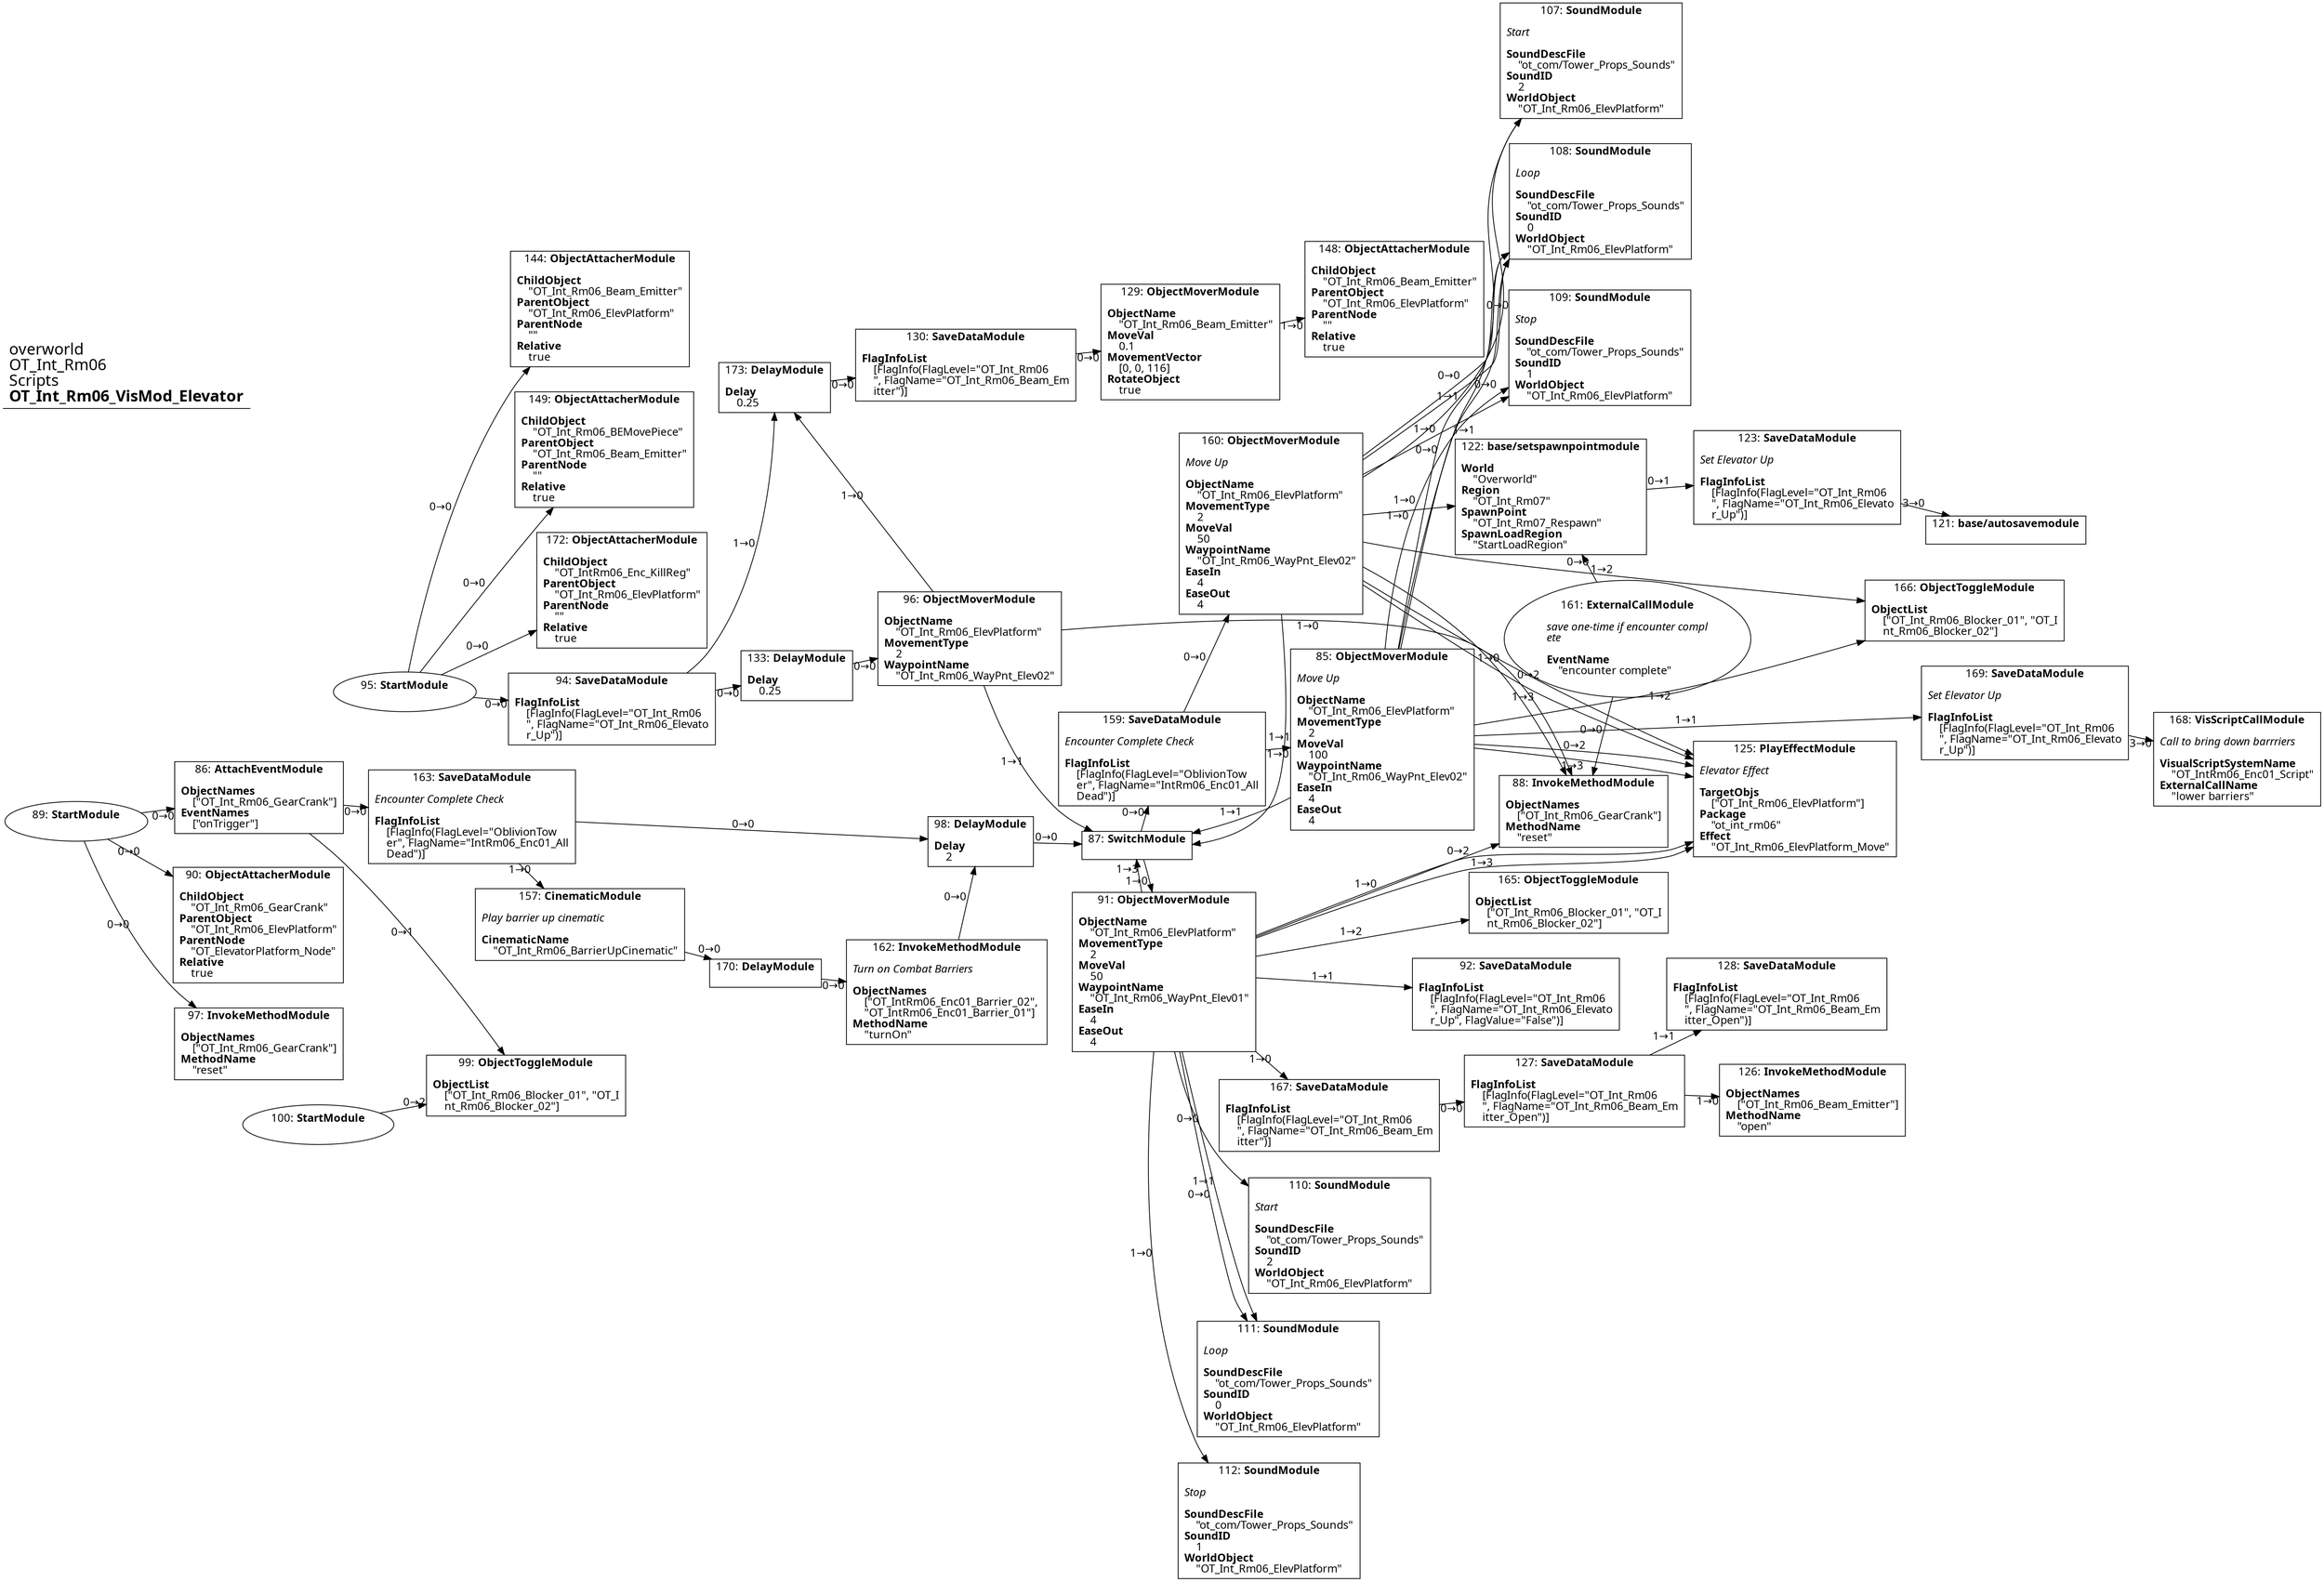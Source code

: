 digraph {
    layout = fdp;
    overlap = prism;
    sep = "+16";
    splines = spline;

    node [ shape = box ];

    graph [ fontname = "Segoe UI" ];
    node [ fontname = "Segoe UI" ];
    edge [ fontname = "Segoe UI" ];

    85 [ label = <85: <b>ObjectMoverModule</b><br/><br/><i>Move Up<br align="left"/></i><br align="left"/><b>ObjectName</b><br align="left"/>    &quot;OT_Int_Rm06_ElevPlatform&quot;<br align="left"/><b>MovementType</b><br align="left"/>    2<br align="left"/><b>MoveVal</b><br align="left"/>    100<br align="left"/><b>WaypointName</b><br align="left"/>    &quot;OT_Int_Rm06_WayPnt_Elev02&quot;<br align="left"/><b>EaseIn</b><br align="left"/>    4<br align="left"/><b>EaseOut</b><br align="left"/>    4<br align="left"/>> ];
    85 [ pos = "0.513,-1.5710001!" ];
    85 -> 87 [ label = "1→1" ];
    85 -> 107 [ label = "0→0" ];
    85 -> 108 [ label = "0→0" ];
    85 -> 108 [ label = "1→1" ];
    85 -> 109 [ label = "1→0" ];
    85 -> 125 [ label = "0→2" ];
    85 -> 125 [ label = "1→3" ];
    85 -> 166 [ label = "1→2" ];
    85 -> 169 [ label = "1→1" ];

    86 [ label = <86: <b>AttachEventModule</b><br/><br/><b>ObjectNames</b><br align="left"/>    [&quot;OT_Int_Rm06_GearCrank&quot;]<br align="left"/><b>EventNames</b><br align="left"/>    [&quot;onTrigger&quot;]<br align="left"/>> ];
    86 [ pos = "-1.0370001,-1.748!" ];
    86 -> 163 [ label = "0→0" ];
    86 -> 99 [ label = "0→1" ];

    87 [ label = <87: <b>SwitchModule</b><br/><br/>> ];
    87 [ pos = "0.27400002,-1.748!" ];
    87 -> 91 [ label = "1→0" ];
    87 -> 159 [ label = "0→0" ];

    88 [ label = <88: <b>InvokeMethodModule</b><br/><br/><b>ObjectNames</b><br align="left"/>    [&quot;OT_Int_Rm06_GearCrank&quot;]<br align="left"/><b>MethodName</b><br align="left"/>    &quot;reset&quot;<br align="left"/>> ];
    88 [ pos = "0.82000005,-1.7190001!" ];

    89 [ label = <89: <b>StartModule</b><br/><br/>> ];
    89 [ shape = oval ]
    89 [ pos = "-1.3110001,-1.748!" ];
    89 -> 86 [ label = "0→0" ];
    89 -> 90 [ label = "0→0" ];
    89 -> 97 [ label = "0→0" ];

    90 [ label = <90: <b>ObjectAttacherModule</b><br/><br/><b>ChildObject</b><br align="left"/>    &quot;OT_Int_Rm06_GearCrank&quot;<br align="left"/><b>ParentObject</b><br align="left"/>    &quot;OT_Int_Rm06_ElevPlatform&quot;<br align="left"/><b>ParentNode</b><br align="left"/>    &quot;OT_ElevatorPlatform_Node&quot;<br align="left"/><b>Relative</b><br align="left"/>    true<br align="left"/>> ];
    90 [ pos = "-1.036,-1.881!" ];

    91 [ label = <91: <b>ObjectMoverModule</b><br/><br/><b>ObjectName</b><br align="left"/>    &quot;OT_Int_Rm06_ElevPlatform&quot;<br align="left"/><b>MovementType</b><br align="left"/>    2<br align="left"/><b>MoveVal</b><br align="left"/>    50<br align="left"/><b>WaypointName</b><br align="left"/>    &quot;OT_Int_Rm06_WayPnt_Elev01&quot;<br align="left"/><b>EaseIn</b><br align="left"/>    4<br align="left"/><b>EaseOut</b><br align="left"/>    4<br align="left"/>> ];
    91 [ pos = "0.32700002,-1.9760001!" ];
    91 -> 88 [ label = "1→0" ];
    91 -> 87 [ label = "1→3" ];
    91 -> 92 [ label = "1→1" ];
    91 -> 110 [ label = "0→0" ];
    91 -> 111 [ label = "1→1" ];
    91 -> 111 [ label = "0→0" ];
    91 -> 112 [ label = "1→0" ];
    91 -> 125 [ label = "0→2" ];
    91 -> 125 [ label = "1→3" ];
    91 -> 165 [ label = "1→2" ];
    91 -> 167 [ label = "1→0" ];

    92 [ label = <92: <b>SaveDataModule</b><br/><br/><b>FlagInfoList</b><br align="left"/>    [FlagInfo(FlagLevel=&quot;OT_Int_Rm06<br align="left"/>    &quot;, FlagName=&quot;OT_Int_Rm06_Elevato<br align="left"/>    r_Up&quot;, FlagValue=&quot;False&quot;)]<br align="left"/>> ];
    92 [ pos = "0.88000005,-2.082!" ];

    94 [ label = <94: <b>SaveDataModule</b><br/><br/><b>FlagInfoList</b><br align="left"/>    [FlagInfo(FlagLevel=&quot;OT_Int_Rm06<br align="left"/>    &quot;, FlagName=&quot;OT_Int_Rm06_Elevato<br align="left"/>    r_Up&quot;)]<br align="left"/>> ];
    94 [ pos = "-0.35700002,-1.4260001!" ];
    94 -> 133 [ label = "0→0" ];
    94 -> 173 [ label = "1→0" ];

    95 [ label = <95: <b>StartModule</b><br/><br/>> ];
    95 [ shape = oval ]
    95 [ pos = "-0.558,-1.4260001!" ];
    95 -> 94 [ label = "0→0" ];
    95 -> 144 [ label = "0→0" ];
    95 -> 149 [ label = "0→0" ];
    95 -> 172 [ label = "0→0" ];

    96 [ label = <96: <b>ObjectMoverModule</b><br/><br/><b>ObjectName</b><br align="left"/>    &quot;OT_Int_Rm06_ElevPlatform&quot;<br align="left"/><b>MovementType</b><br align="left"/>    2<br align="left"/><b>WaypointName</b><br align="left"/>    &quot;OT_Int_Rm06_WayPnt_Elev02&quot;<br align="left"/>> ];
    96 [ pos = "0.002,-1.427!" ];
    96 -> 87 [ label = "1→1" ];
    96 -> 88 [ label = "1→0" ];
    96 -> 173 [ label = "1→0" ];

    97 [ label = <97: <b>InvokeMethodModule</b><br/><br/><b>ObjectNames</b><br align="left"/>    [&quot;OT_Int_Rm06_GearCrank&quot;]<br align="left"/><b>MethodName</b><br align="left"/>    &quot;reset&quot;<br align="left"/>> ];
    97 [ pos = "-1.036,-1.9700001!" ];

    98 [ label = <98: <b>DelayModule</b><br/><br/><b>Delay</b><br align="left"/>    2<br align="left"/>> ];
    98 [ pos = "0.065000005,-1.748!" ];
    98 -> 87 [ label = "0→0" ];

    99 [ label = <99: <b>ObjectToggleModule</b><br/><br/><b>ObjectList</b><br align="left"/>    [&quot;OT_Int_Rm06_Blocker_01&quot;, &quot;OT_I<br align="left"/>    nt_Rm06_Blocker_02&quot;]<br align="left"/>> ];
    99 [ pos = "-0.72700006,-2.0900002!" ];

    100 [ label = <100: <b>StartModule</b><br/><br/>> ];
    100 [ shape = oval ]
    100 [ pos = "-0.95600003,-2.1360002!" ];
    100 -> 99 [ label = "0→2" ];

    107 [ label = <107: <b>SoundModule</b><br/><br/><i>Start<br align="left"/></i><br align="left"/><b>SoundDescFile</b><br align="left"/>    &quot;ot_com/Tower_Props_Sounds&quot;<br align="left"/><b>SoundID</b><br align="left"/>    2<br align="left"/><b>WorldObject</b><br align="left"/>    &quot;OT_Int_Rm06_ElevPlatform&quot;<br align="left"/>> ];
    107 [ pos = "0.897,-0.757!" ];

    108 [ label = <108: <b>SoundModule</b><br/><br/><i>Loop<br align="left"/></i><br align="left"/><b>SoundDescFile</b><br align="left"/>    &quot;ot_com/Tower_Props_Sounds&quot;<br align="left"/><b>SoundID</b><br align="left"/>    0<br align="left"/><b>WorldObject</b><br align="left"/>    &quot;OT_Int_Rm06_ElevPlatform&quot;<br align="left"/>> ];
    108 [ pos = "0.901,-0.91200006!" ];

    109 [ label = <109: <b>SoundModule</b><br/><br/><i>Stop<br align="left"/></i><br align="left"/><b>SoundDescFile</b><br align="left"/>    &quot;ot_com/Tower_Props_Sounds&quot;<br align="left"/><b>SoundID</b><br align="left"/>    1<br align="left"/><b>WorldObject</b><br align="left"/>    &quot;OT_Int_Rm06_ElevPlatform&quot;<br align="left"/>> ];
    109 [ pos = "0.90300006,-1.0610001!" ];

    110 [ label = <110: <b>SoundModule</b><br/><br/><i>Start<br align="left"/></i><br align="left"/><b>SoundDescFile</b><br align="left"/>    &quot;ot_com/Tower_Props_Sounds&quot;<br align="left"/><b>SoundID</b><br align="left"/>    2<br align="left"/><b>WorldObject</b><br align="left"/>    &quot;OT_Int_Rm06_ElevPlatform&quot;<br align="left"/>> ];
    110 [ pos = "0.906,-2.5110002!" ];

    111 [ label = <111: <b>SoundModule</b><br/><br/><i>Loop<br align="left"/></i><br align="left"/><b>SoundDescFile</b><br align="left"/>    &quot;ot_com/Tower_Props_Sounds&quot;<br align="left"/><b>SoundID</b><br align="left"/>    0<br align="left"/><b>WorldObject</b><br align="left"/>    &quot;OT_Int_Rm06_ElevPlatform&quot;<br align="left"/>> ];
    111 [ pos = "0.91,-2.6660001!" ];

    112 [ label = <112: <b>SoundModule</b><br/><br/><i>Stop<br align="left"/></i><br align="left"/><b>SoundDescFile</b><br align="left"/>    &quot;ot_com/Tower_Props_Sounds&quot;<br align="left"/><b>SoundID</b><br align="left"/>    1<br align="left"/><b>WorldObject</b><br align="left"/>    &quot;OT_Int_Rm06_ElevPlatform&quot;<br align="left"/>> ];
    112 [ pos = "0.91200006,-2.815!" ];

    121 [ label = <121: <b>base/autosavemodule</b><br/><br/>> ];
    121 [ pos = "1.3610001,-1.291!" ];

    122 [ label = <122: <b>base/setspawnpointmodule</b><br/><br/><b>World</b><br align="left"/>    &quot;Overworld&quot;<br align="left"/><b>Region</b><br align="left"/>    &quot;OT_Int_Rm07&quot;<br align="left"/><b>SpawnPoint</b><br align="left"/>    &quot;OT_Int_Rm07_Respawn&quot;<br align="left"/><b>SpawnLoadRegion</b><br align="left"/>    &quot;StartLoadRegion&quot;<br align="left"/>> ];
    122 [ pos = "0.90000004,-1.268!" ];
    122 -> 123 [ label = "0→1" ];

    123 [ label = <123: <b>SaveDataModule</b><br/><br/><i>Set Elevator Up<br align="left"/></i><br align="left"/><b>FlagInfoList</b><br align="left"/>    [FlagInfo(FlagLevel=&quot;OT_Int_Rm06<br align="left"/>    &quot;, FlagName=&quot;OT_Int_Rm06_Elevato<br align="left"/>    r_Up&quot;)]<br align="left"/>> ];
    123 [ pos = "1.1270001,-1.245!" ];
    123 -> 121 [ label = "3→0" ];

    125 [ label = <125: <b>PlayEffectModule</b><br/><br/><i>Elevator Effect<br align="left"/></i><br align="left"/><b>TargetObjs</b><br align="left"/>    [&quot;OT_Int_Rm06_ElevPlatform&quot;]<br align="left"/><b>Package</b><br align="left"/>    &quot;ot_int_rm06&quot;<br align="left"/><b>Effect</b><br align="left"/>    &quot;OT_Int_Rm06_ElevPlatform_Move&quot;<br align="left"/>> ];
    125 [ pos = "1.1340001,-1.7420001!" ];

    126 [ label = <126: <b>InvokeMethodModule</b><br/><br/><b>ObjectNames</b><br align="left"/>    [&quot;OT_Int_Rm06_Beam_Emitter&quot;]<br align="left"/><b>MethodName</b><br align="left"/>    &quot;open&quot;<br align="left"/>> ];
    126 [ pos = "1.296,-2.26!" ];

    127 [ label = <127: <b>SaveDataModule</b><br/><br/><b>FlagInfoList</b><br align="left"/>    [FlagInfo(FlagLevel=&quot;OT_Int_Rm06<br align="left"/>    &quot;, FlagName=&quot;OT_Int_Rm06_Beam_Em<br align="left"/>    itter_Open&quot;)]<br align="left"/>> ];
    127 [ pos = "1.065,-2.236!" ];
    127 -> 126 [ label = "1→0" ];
    127 -> 128 [ label = "1→1" ];

    128 [ label = <128: <b>SaveDataModule</b><br/><br/><b>FlagInfoList</b><br align="left"/>    [FlagInfo(FlagLevel=&quot;OT_Int_Rm06<br align="left"/>    &quot;, FlagName=&quot;OT_Int_Rm06_Beam_Em<br align="left"/>    itter_Open&quot;)]<br align="left"/>> ];
    128 [ pos = "1.2950001,-2.111!" ];

    129 [ label = <129: <b>ObjectMoverModule</b><br/><br/><b>ObjectName</b><br align="left"/>    &quot;OT_Int_Rm06_Beam_Emitter&quot;<br align="left"/><b>MoveVal</b><br align="left"/>    0.1<br align="left"/><b>MovementVector</b><br align="left"/>    [0, 0, 116]<br align="left"/><b>RotateObject</b><br align="left"/>    true<br align="left"/>> ];
    129 [ pos = "0.28100002,-1.143!" ];
    129 -> 148 [ label = "1→0" ];

    130 [ label = <130: <b>SaveDataModule</b><br/><br/><b>FlagInfoList</b><br align="left"/>    [FlagInfo(FlagLevel=&quot;OT_Int_Rm06<br align="left"/>    &quot;, FlagName=&quot;OT_Int_Rm06_Beam_Em<br align="left"/>    itter&quot;)]<br align="left"/>> ];
    130 [ pos = "0.07,-1.143!" ];
    130 -> 129 [ label = "0→0" ];

    133 [ label = <133: <b>DelayModule</b><br/><br/><b>Delay</b><br align="left"/>    0.25<br align="left"/>> ];
    133 [ pos = "-0.148,-1.4260001!" ];
    133 -> 96 [ label = "0→0" ];

    144 [ label = <144: <b>ObjectAttacherModule</b><br/><br/><b>ChildObject</b><br align="left"/>    &quot;OT_Int_Rm06_Beam_Emitter&quot;<br align="left"/><b>ParentObject</b><br align="left"/>    &quot;OT_Int_Rm06_ElevPlatform&quot;<br align="left"/><b>ParentNode</b><br align="left"/>    &quot;&quot;<br align="left"/><b>Relative</b><br align="left"/>    true<br align="left"/>> ];
    144 [ pos = "-0.33600003,-1.118!" ];

    148 [ label = <148: <b>ObjectAttacherModule</b><br/><br/><b>ChildObject</b><br align="left"/>    &quot;OT_Int_Rm06_Beam_Emitter&quot;<br align="left"/><b>ParentObject</b><br align="left"/>    &quot;OT_Int_Rm06_ElevPlatform&quot;<br align="left"/><b>ParentNode</b><br align="left"/>    &quot;&quot;<br align="left"/><b>Relative</b><br align="left"/>    true<br align="left"/>> ];
    148 [ pos = "0.49500003,-1.075!" ];

    149 [ label = <149: <b>ObjectAttacherModule</b><br/><br/><b>ChildObject</b><br align="left"/>    &quot;OT_Int_Rm06_BEMovePiece&quot;<br align="left"/><b>ParentObject</b><br align="left"/>    &quot;OT_Int_Rm06_Beam_Emitter&quot;<br align="left"/><b>ParentNode</b><br align="left"/>    &quot;&quot;<br align="left"/><b>Relative</b><br align="left"/>    true<br align="left"/>> ];
    149 [ pos = "-0.33400002,-1.2060001!" ];

    157 [ label = <157: <b>CinematicModule</b><br/><br/><i>Play barrier up cinematic<br align="left"/></i><br align="left"/><b>CinematicName</b><br align="left"/>    &quot;OT_Int_Rm06_BarrierUpCinematic&quot;<br align="left"/>> ];
    157 [ pos = "-0.58500004,-1.8690001!" ];
    157 -> 170 [ label = "0→0" ];

    159 [ label = <159: <b>SaveDataModule</b><br/><br/><i>Encounter Complete Check<br align="left"/></i><br align="left"/><b>FlagInfoList</b><br align="left"/>    [FlagInfo(FlagLevel=&quot;OblivionTow<br align="left"/>    er&quot;, FlagName=&quot;IntRm06_Enc01_All<br align="left"/>    Dead&quot;)]<br align="left"/>> ];
    159 [ pos = "0.27600002,-1.5480001!" ];
    159 -> 160 [ label = "0→0" ];
    159 -> 85 [ label = "1→0" ];

    160 [ label = <160: <b>ObjectMoverModule</b><br/><br/><i>Move Up<br align="left"/></i><br align="left"/><b>ObjectName</b><br align="left"/>    &quot;OT_Int_Rm06_ElevPlatform&quot;<br align="left"/><b>MovementType</b><br align="left"/>    2<br align="left"/><b>MoveVal</b><br align="left"/>    50<br align="left"/><b>WaypointName</b><br align="left"/>    &quot;OT_Int_Rm06_WayPnt_Elev02&quot;<br align="left"/><b>EaseIn</b><br align="left"/>    4<br align="left"/><b>EaseOut</b><br align="left"/>    4<br align="left"/>> ];
    160 [ pos = "0.36100003,-1.325!" ];
    160 -> 87 [ label = "1→1" ];
    160 -> 88 [ label = "1→0" ];
    160 -> 107 [ label = "0→0" ];
    160 -> 108 [ label = "0→0" ];
    160 -> 108 [ label = "1→1" ];
    160 -> 109 [ label = "1→0" ];
    160 -> 125 [ label = "0→2" ];
    160 -> 125 [ label = "1→3" ];
    160 -> 122 [ label = "1→0" ];
    160 -> 166 [ label = "1→2" ];

    161 [ label = <161: <b>ExternalCallModule</b><br/><br/><i>save one-time if encounter compl<br align="left"/>ete<br align="left"/></i><br align="left"/><b>EventName</b><br align="left"/>    &quot;encounter complete&quot;<br align="left"/>> ];
    161 [ shape = oval ]
    161 [ pos = "0.813,-1.5040001!" ];
    161 -> 122 [ label = "0→0" ];
    161 -> 88 [ label = "0→0" ];

    162 [ label = <162: <b>InvokeMethodModule</b><br/><br/><i>Turn on Combat Barriers<br align="left"/></i><br align="left"/><b>ObjectNames</b><br align="left"/>    [&quot;OT_IntRm06_Enc01_Barrier_02&quot;, <br align="left"/>    &quot;OT_IntRm06_Enc01_Barrier_01&quot;]<br align="left"/><b>MethodName</b><br align="left"/>    &quot;turnOn&quot;<br align="left"/>> ];
    162 [ pos = "-0.13900001,-1.8690001!" ];
    162 -> 98 [ label = "0→0" ];

    163 [ label = <163: <b>SaveDataModule</b><br/><br/><i>Encounter Complete Check<br align="left"/></i><br align="left"/><b>FlagInfoList</b><br align="left"/>    [FlagInfo(FlagLevel=&quot;OblivionTow<br align="left"/>    er&quot;, FlagName=&quot;IntRm06_Enc01_All<br align="left"/>    Dead&quot;)]<br align="left"/>> ];
    163 [ pos = "-0.79300004,-1.748!" ];
    163 -> 157 [ label = "1→0" ];
    163 -> 98 [ label = "0→0" ];

    165 [ label = <165: <b>ObjectToggleModule</b><br/><br/><b>ObjectList</b><br align="left"/>    [&quot;OT_Int_Rm06_Blocker_01&quot;, &quot;OT_I<br align="left"/>    nt_Rm06_Blocker_02&quot;]<br align="left"/>> ];
    165 [ pos = "0.86,-1.9000001!" ];

    166 [ label = <166: <b>ObjectToggleModule</b><br/><br/><b>ObjectList</b><br align="left"/>    [&quot;OT_Int_Rm06_Blocker_01&quot;, &quot;OT_I<br align="left"/>    nt_Rm06_Blocker_02&quot;]<br align="left"/>> ];
    166 [ pos = "1.292,-1.4380001!" ];

    167 [ label = <167: <b>SaveDataModule</b><br/><br/><b>FlagInfoList</b><br align="left"/>    [FlagInfo(FlagLevel=&quot;OT_Int_Rm06<br align="left"/>    &quot;, FlagName=&quot;OT_Int_Rm06_Beam_Em<br align="left"/>    itter&quot;)]<br align="left"/>> ];
    167 [ pos = "0.823,-2.236!" ];
    167 -> 127 [ label = "0→0" ];

    168 [ label = <168: <b>VisScriptCallModule</b><br/><br/><i>Call to bring down barrriers<br align="left"/></i><br align="left"/><b>VisualScriptSystemName</b><br align="left"/>    &quot;OT_IntRm06_Enc01_Script&quot;<br align="left"/><b>ExternalCallName</b><br align="left"/>    &quot;lower barriers&quot;<br align="left"/>> ];
    168 [ pos = "1.5960001,-1.7090001!" ];

    169 [ label = <169: <b>SaveDataModule</b><br/><br/><i>Set Elevator Up<br align="left"/></i><br align="left"/><b>FlagInfoList</b><br align="left"/>    [FlagInfo(FlagLevel=&quot;OT_Int_Rm06<br align="left"/>    &quot;, FlagName=&quot;OT_Int_Rm06_Elevato<br align="left"/>    r_Up&quot;)]<br align="left"/>> ];
    169 [ pos = "1.345,-1.6630001!" ];
    169 -> 168 [ label = "3→0" ];

    170 [ label = <170: <b>DelayModule</b><br/><br/>> ];
    170 [ pos = "-0.354,-1.8690001!" ];
    170 -> 162 [ label = "0→0" ];

    172 [ label = <172: <b>ObjectAttacherModule</b><br/><br/><b>ChildObject</b><br align="left"/>    &quot;OT_IntRm06_Enc_KillReg&quot;<br align="left"/><b>ParentObject</b><br align="left"/>    &quot;OT_Int_Rm06_ElevPlatform&quot;<br align="left"/><b>ParentNode</b><br align="left"/>    &quot;&quot;<br align="left"/><b>Relative</b><br align="left"/>    true<br align="left"/>> ];
    172 [ pos = "-0.333,-1.296!" ];

    173 [ label = <173: <b>DelayModule</b><br/><br/><b>Delay</b><br align="left"/>    0.25<br align="left"/>> ];
    173 [ pos = "-0.101,-1.144!" ];
    173 -> 130 [ label = "0→0" ];

    title [ pos = "-1.312,-0.75600004!" ];
    title [ shape = underline ];
    title [ label = <<font point-size="20">overworld<br align="left"/>OT_Int_Rm06<br align="left"/>Scripts<br align="left"/><b>OT_Int_Rm06_VisMod_Elevator</b><br align="left"/></font>> ];
}
